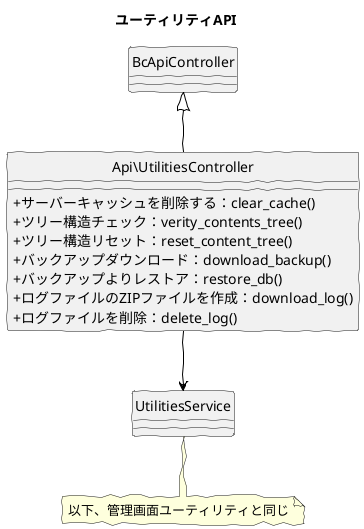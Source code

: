 @startuml
skinparam handwritten true
skinparam backgroundColor white
hide circle
skinparam classAttributeIconSize 0

title ユーティリティAPI

class Api\UtilitiesController {
	+ サーバーキャッシュを削除する：clear_cache()	
	+ ツリー構造チェック：verity_contents_tree()
	+ ツリー構造リセット：reset_content_tree()
	+ バックアップダウンロード：download_backup()
	+ バックアップよりレストア：restore_db()
	+ ログファイルのZIPファイルを作成：download_log()
	+ ログファイルを削除：delete_log()
}

Api\UtilitiesController -down[#Black]-> UtilitiesService
Api\UtilitiesController -up[#Black]-|> BcApiController

note "以下、管理画面ユーティリティと同じ" as note
UtilitiesService .. note

@enduml
